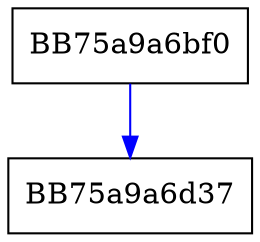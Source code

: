 digraph _get_proc_model_meta {
  node [shape="box"];
  graph [splines=ortho];
  BB75a9a6bf0 -> BB75a9a6d37 [color="blue"];
}